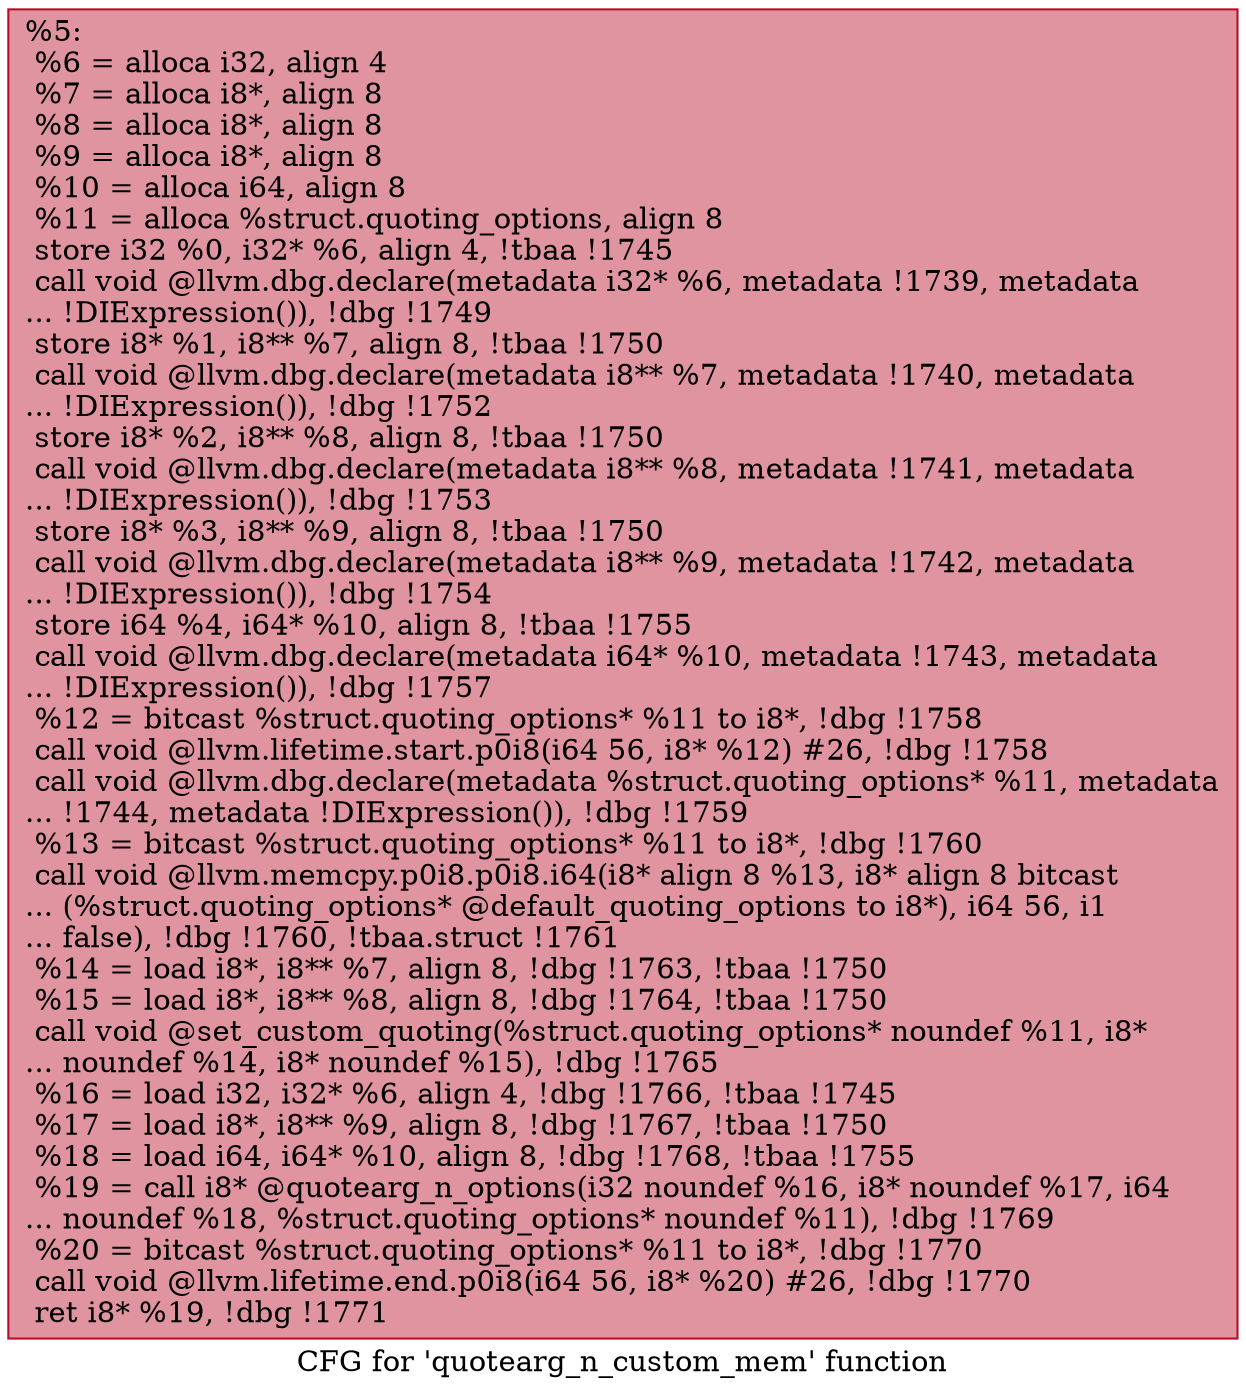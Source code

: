digraph "CFG for 'quotearg_n_custom_mem' function" {
	label="CFG for 'quotearg_n_custom_mem' function";

	Node0x1ae9dd0 [shape=record,color="#b70d28ff", style=filled, fillcolor="#b70d2870",label="{%5:\l  %6 = alloca i32, align 4\l  %7 = alloca i8*, align 8\l  %8 = alloca i8*, align 8\l  %9 = alloca i8*, align 8\l  %10 = alloca i64, align 8\l  %11 = alloca %struct.quoting_options, align 8\l  store i32 %0, i32* %6, align 4, !tbaa !1745\l  call void @llvm.dbg.declare(metadata i32* %6, metadata !1739, metadata\l... !DIExpression()), !dbg !1749\l  store i8* %1, i8** %7, align 8, !tbaa !1750\l  call void @llvm.dbg.declare(metadata i8** %7, metadata !1740, metadata\l... !DIExpression()), !dbg !1752\l  store i8* %2, i8** %8, align 8, !tbaa !1750\l  call void @llvm.dbg.declare(metadata i8** %8, metadata !1741, metadata\l... !DIExpression()), !dbg !1753\l  store i8* %3, i8** %9, align 8, !tbaa !1750\l  call void @llvm.dbg.declare(metadata i8** %9, metadata !1742, metadata\l... !DIExpression()), !dbg !1754\l  store i64 %4, i64* %10, align 8, !tbaa !1755\l  call void @llvm.dbg.declare(metadata i64* %10, metadata !1743, metadata\l... !DIExpression()), !dbg !1757\l  %12 = bitcast %struct.quoting_options* %11 to i8*, !dbg !1758\l  call void @llvm.lifetime.start.p0i8(i64 56, i8* %12) #26, !dbg !1758\l  call void @llvm.dbg.declare(metadata %struct.quoting_options* %11, metadata\l... !1744, metadata !DIExpression()), !dbg !1759\l  %13 = bitcast %struct.quoting_options* %11 to i8*, !dbg !1760\l  call void @llvm.memcpy.p0i8.p0i8.i64(i8* align 8 %13, i8* align 8 bitcast\l... (%struct.quoting_options* @default_quoting_options to i8*), i64 56, i1\l... false), !dbg !1760, !tbaa.struct !1761\l  %14 = load i8*, i8** %7, align 8, !dbg !1763, !tbaa !1750\l  %15 = load i8*, i8** %8, align 8, !dbg !1764, !tbaa !1750\l  call void @set_custom_quoting(%struct.quoting_options* noundef %11, i8*\l... noundef %14, i8* noundef %15), !dbg !1765\l  %16 = load i32, i32* %6, align 4, !dbg !1766, !tbaa !1745\l  %17 = load i8*, i8** %9, align 8, !dbg !1767, !tbaa !1750\l  %18 = load i64, i64* %10, align 8, !dbg !1768, !tbaa !1755\l  %19 = call i8* @quotearg_n_options(i32 noundef %16, i8* noundef %17, i64\l... noundef %18, %struct.quoting_options* noundef %11), !dbg !1769\l  %20 = bitcast %struct.quoting_options* %11 to i8*, !dbg !1770\l  call void @llvm.lifetime.end.p0i8(i64 56, i8* %20) #26, !dbg !1770\l  ret i8* %19, !dbg !1771\l}"];
}
